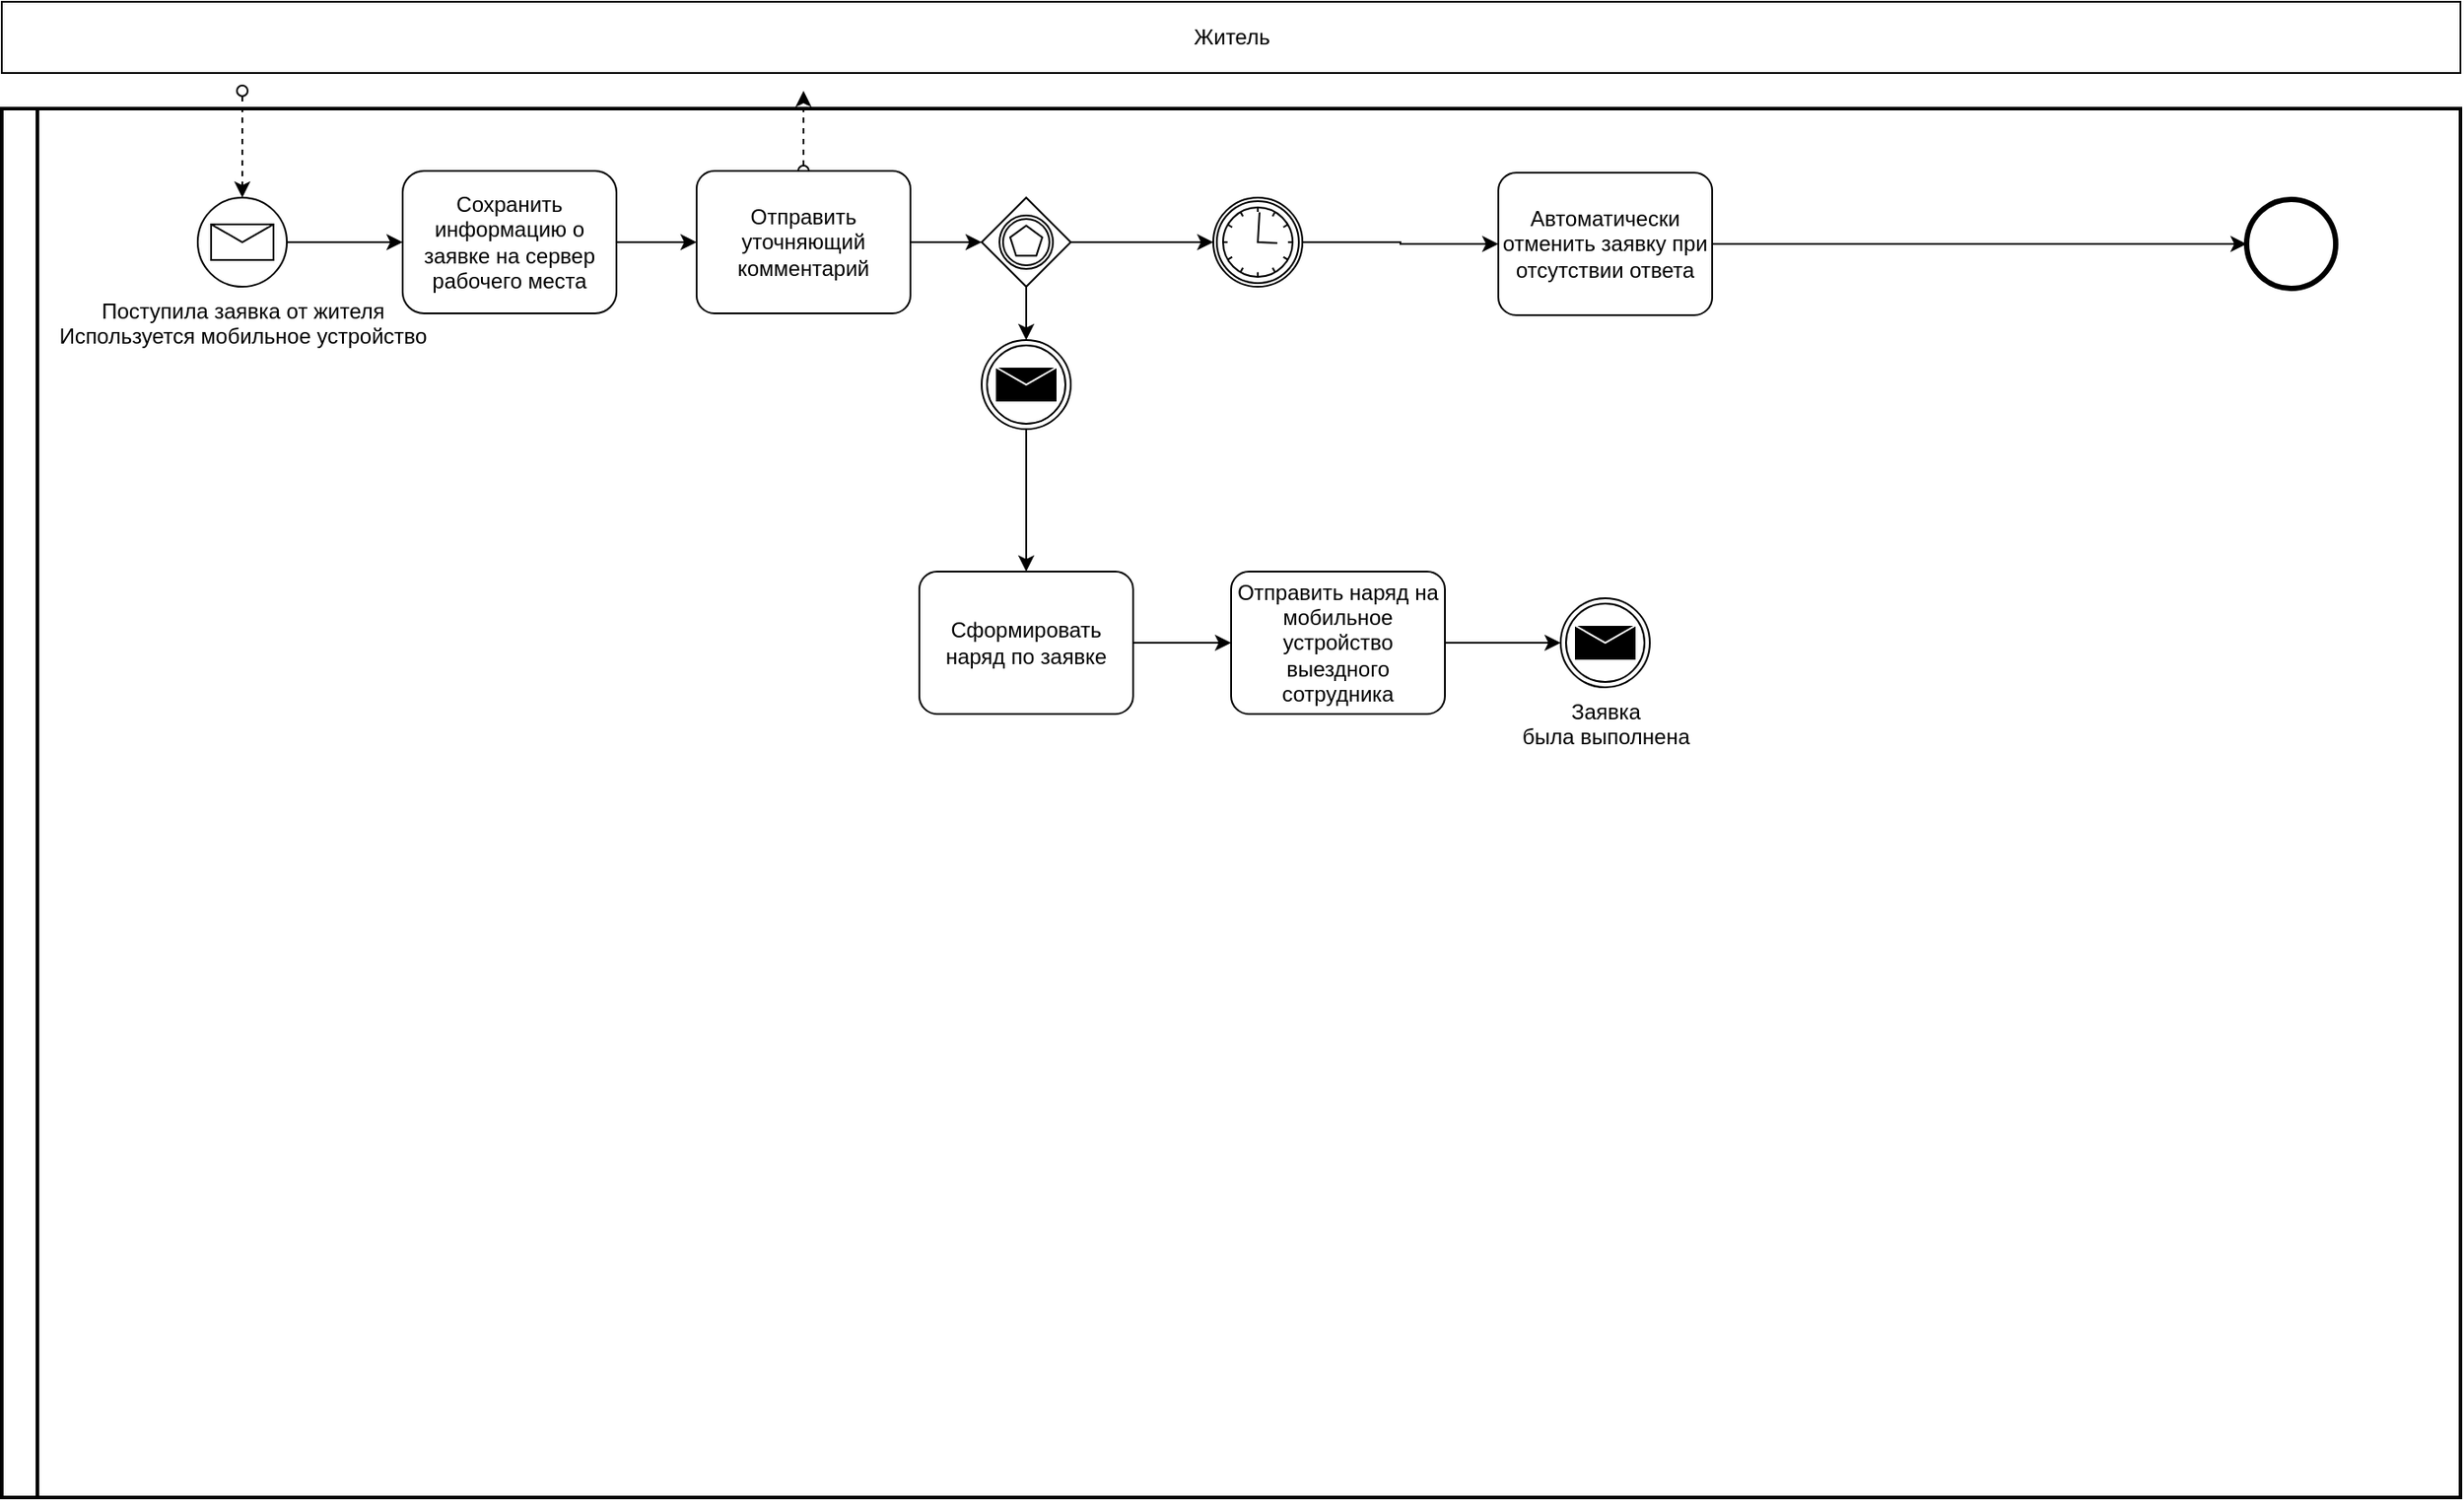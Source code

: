 <mxfile version="20.8.23" type="github">
  <diagram name="Page-1" id="2a216829-ef6e-dabb-86c1-c78162f3ba2b">
    <mxGraphModel dx="1886" dy="1009" grid="1" gridSize="10" guides="1" tooltips="1" connect="1" arrows="1" fold="1" page="1" pageScale="1" pageWidth="850" pageHeight="1100" background="none" math="0" shadow="0">
      <root>
        <mxCell id="0" />
        <mxCell id="1" parent="0" />
        <mxCell id="K206gTwYrIx2598Kz7eS-2" value="" style="swimlane;html=1;startSize=20;fontStyle=0;collapsible=0;horizontal=0;swimlaneLine=1;swimlaneFillColor=#ffffff;strokeWidth=2;whiteSpace=wrap;" vertex="1" parent="1">
          <mxGeometry x="80" y="150" width="1380" height="780" as="geometry" />
        </mxCell>
        <mxCell id="K206gTwYrIx2598Kz7eS-1" value="Поступила заявка от жителя&lt;br&gt;Используется мобильное устройство" style="points=[[0.145,0.145,0],[0.5,0,0],[0.855,0.145,0],[1,0.5,0],[0.855,0.855,0],[0.5,1,0],[0.145,0.855,0],[0,0.5,0]];shape=mxgraph.bpmn.event;html=1;verticalLabelPosition=bottom;labelBackgroundColor=#ffffff;verticalAlign=top;align=center;perimeter=ellipsePerimeter;outlineConnect=0;aspect=fixed;outline=standard;symbol=message;" vertex="1" parent="K206gTwYrIx2598Kz7eS-2">
          <mxGeometry x="110" y="50" width="50" height="50" as="geometry" />
        </mxCell>
        <mxCell id="K206gTwYrIx2598Kz7eS-53" style="edgeStyle=orthogonalEdgeStyle;rounded=0;orthogonalLoop=1;jettySize=auto;html=1;entryX=0;entryY=0.5;entryDx=0;entryDy=0;entryPerimeter=0;startArrow=none;startFill=0;" edge="1" parent="K206gTwYrIx2598Kz7eS-2" source="7a84cebc1def654-2" target="K206gTwYrIx2598Kz7eS-9">
          <mxGeometry relative="1" as="geometry" />
        </mxCell>
        <mxCell id="7a84cebc1def654-2" value="Сохранить информацию о заявке на сервер рабочего места" style="shape=ext;rounded=1;html=1;whiteSpace=wrap;" parent="K206gTwYrIx2598Kz7eS-2" vertex="1">
          <mxGeometry x="225" y="35" width="120" height="80" as="geometry" />
        </mxCell>
        <mxCell id="7a84cebc1def654-36" style="edgeStyle=orthogonalEdgeStyle;rounded=0;html=1;jettySize=auto;orthogonalLoop=1;exitX=1;exitY=0.5;exitDx=0;exitDy=0;exitPerimeter=0;" parent="K206gTwYrIx2598Kz7eS-2" source="K206gTwYrIx2598Kz7eS-1" target="7a84cebc1def654-2" edge="1">
          <mxGeometry relative="1" as="geometry">
            <mxPoint x="230" y="140" as="sourcePoint" />
          </mxGeometry>
        </mxCell>
        <mxCell id="K206gTwYrIx2598Kz7eS-11" style="edgeStyle=orthogonalEdgeStyle;rounded=0;orthogonalLoop=1;jettySize=auto;html=1;dashed=1;startArrow=oval;startFill=0;exitX=0.5;exitY=0;exitDx=0;exitDy=0;exitPerimeter=0;" edge="1" parent="K206gTwYrIx2598Kz7eS-2" source="K206gTwYrIx2598Kz7eS-9">
          <mxGeometry relative="1" as="geometry">
            <mxPoint x="450" y="-10" as="targetPoint" />
            <Array as="points">
              <mxPoint x="450" y="-10" />
            </Array>
          </mxGeometry>
        </mxCell>
        <mxCell id="K206gTwYrIx2598Kz7eS-13" style="edgeStyle=orthogonalEdgeStyle;rounded=0;orthogonalLoop=1;jettySize=auto;html=1;entryX=0;entryY=0.5;entryDx=0;entryDy=0;entryPerimeter=0;startArrow=none;startFill=0;" edge="1" parent="K206gTwYrIx2598Kz7eS-2" source="K206gTwYrIx2598Kz7eS-9" target="K206gTwYrIx2598Kz7eS-12">
          <mxGeometry relative="1" as="geometry" />
        </mxCell>
        <mxCell id="K206gTwYrIx2598Kz7eS-9" value="Отправить уточняющий комментарий" style="points=[[0.25,0,0],[0.5,0,0],[0.75,0,0],[1,0.25,0],[1,0.5,0],[1,0.75,0],[0.75,1,0],[0.5,1,0],[0.25,1,0],[0,0.75,0],[0,0.5,0],[0,0.25,0]];shape=mxgraph.bpmn.task;whiteSpace=wrap;rectStyle=rounded;size=10;html=1;taskMarker=abstract;" vertex="1" parent="K206gTwYrIx2598Kz7eS-2">
          <mxGeometry x="390" y="35" width="120" height="80" as="geometry" />
        </mxCell>
        <mxCell id="K206gTwYrIx2598Kz7eS-15" style="edgeStyle=orthogonalEdgeStyle;rounded=0;orthogonalLoop=1;jettySize=auto;html=1;entryX=0;entryY=0.5;entryDx=0;entryDy=0;entryPerimeter=0;startArrow=none;startFill=0;" edge="1" parent="K206gTwYrIx2598Kz7eS-2" source="K206gTwYrIx2598Kz7eS-12" target="K206gTwYrIx2598Kz7eS-14">
          <mxGeometry relative="1" as="geometry" />
        </mxCell>
        <mxCell id="K206gTwYrIx2598Kz7eS-17" style="edgeStyle=orthogonalEdgeStyle;rounded=0;orthogonalLoop=1;jettySize=auto;html=1;entryX=0.5;entryY=0;entryDx=0;entryDy=0;entryPerimeter=0;startArrow=none;startFill=0;" edge="1" parent="K206gTwYrIx2598Kz7eS-2" source="K206gTwYrIx2598Kz7eS-12" target="K206gTwYrIx2598Kz7eS-16">
          <mxGeometry relative="1" as="geometry" />
        </mxCell>
        <mxCell id="K206gTwYrIx2598Kz7eS-12" value="" style="points=[[0.25,0.25,0],[0.5,0,0],[0.75,0.25,0],[1,0.5,0],[0.75,0.75,0],[0.5,1,0],[0.25,0.75,0],[0,0.5,0]];shape=mxgraph.bpmn.gateway2;html=1;verticalLabelPosition=bottom;labelBackgroundColor=#ffffff;verticalAlign=top;align=center;perimeter=rhombusPerimeter;outlineConnect=0;outline=catching;symbol=multiple;" vertex="1" parent="K206gTwYrIx2598Kz7eS-2">
          <mxGeometry x="550" y="50" width="50" height="50" as="geometry" />
        </mxCell>
        <mxCell id="K206gTwYrIx2598Kz7eS-20" style="edgeStyle=orthogonalEdgeStyle;rounded=0;orthogonalLoop=1;jettySize=auto;html=1;entryX=0;entryY=0.5;entryDx=0;entryDy=0;entryPerimeter=0;startArrow=none;startFill=0;" edge="1" parent="K206gTwYrIx2598Kz7eS-2" source="K206gTwYrIx2598Kz7eS-14" target="K206gTwYrIx2598Kz7eS-19">
          <mxGeometry relative="1" as="geometry" />
        </mxCell>
        <mxCell id="K206gTwYrIx2598Kz7eS-14" value="" style="points=[[0.145,0.145,0],[0.5,0,0],[0.855,0.145,0],[1,0.5,0],[0.855,0.855,0],[0.5,1,0],[0.145,0.855,0],[0,0.5,0]];shape=mxgraph.bpmn.event;html=1;verticalLabelPosition=bottom;labelBackgroundColor=#ffffff;verticalAlign=top;align=center;perimeter=ellipsePerimeter;outlineConnect=0;aspect=fixed;outline=boundInt;symbol=timer;" vertex="1" parent="K206gTwYrIx2598Kz7eS-2">
          <mxGeometry x="680" y="50" width="50" height="50" as="geometry" />
        </mxCell>
        <mxCell id="K206gTwYrIx2598Kz7eS-24" style="edgeStyle=orthogonalEdgeStyle;rounded=0;orthogonalLoop=1;jettySize=auto;html=1;entryX=0.5;entryY=0;entryDx=0;entryDy=0;entryPerimeter=0;startArrow=none;startFill=0;exitX=0.5;exitY=1;exitDx=0;exitDy=0;exitPerimeter=0;" edge="1" parent="K206gTwYrIx2598Kz7eS-2" source="K206gTwYrIx2598Kz7eS-16" target="K206gTwYrIx2598Kz7eS-23">
          <mxGeometry relative="1" as="geometry" />
        </mxCell>
        <mxCell id="K206gTwYrIx2598Kz7eS-16" value="" style="points=[[0.145,0.145,0],[0.5,0,0],[0.855,0.145,0],[1,0.5,0],[0.855,0.855,0],[0.5,1,0],[0.145,0.855,0],[0,0.5,0]];shape=mxgraph.bpmn.event;html=1;verticalLabelPosition=bottom;labelBackgroundColor=#ffffff;verticalAlign=top;align=center;perimeter=ellipsePerimeter;outlineConnect=0;aspect=fixed;outline=throwing;symbol=message;" vertex="1" parent="K206gTwYrIx2598Kz7eS-2">
          <mxGeometry x="550" y="130" width="50" height="50" as="geometry" />
        </mxCell>
        <mxCell id="K206gTwYrIx2598Kz7eS-22" style="edgeStyle=orthogonalEdgeStyle;rounded=0;orthogonalLoop=1;jettySize=auto;html=1;entryX=0;entryY=0.5;entryDx=0;entryDy=0;entryPerimeter=0;startArrow=none;startFill=0;" edge="1" parent="K206gTwYrIx2598Kz7eS-2" source="K206gTwYrIx2598Kz7eS-19" target="K206gTwYrIx2598Kz7eS-21">
          <mxGeometry relative="1" as="geometry" />
        </mxCell>
        <mxCell id="K206gTwYrIx2598Kz7eS-19" value="Автоматически отменить заявку при отсутствии ответа" style="points=[[0.25,0,0],[0.5,0,0],[0.75,0,0],[1,0.25,0],[1,0.5,0],[1,0.75,0],[0.75,1,0],[0.5,1,0],[0.25,1,0],[0,0.75,0],[0,0.5,0],[0,0.25,0]];shape=mxgraph.bpmn.task;whiteSpace=wrap;rectStyle=rounded;size=10;html=1;taskMarker=abstract;" vertex="1" parent="K206gTwYrIx2598Kz7eS-2">
          <mxGeometry x="840" y="36" width="120" height="80" as="geometry" />
        </mxCell>
        <mxCell id="K206gTwYrIx2598Kz7eS-21" value="" style="points=[[0.145,0.145,0],[0.5,0,0],[0.855,0.145,0],[1,0.5,0],[0.855,0.855,0],[0.5,1,0],[0.145,0.855,0],[0,0.5,0]];shape=mxgraph.bpmn.event;html=1;verticalLabelPosition=bottom;labelBackgroundColor=#ffffff;verticalAlign=top;align=center;perimeter=ellipsePerimeter;outlineConnect=0;aspect=fixed;outline=end;symbol=terminate2;" vertex="1" parent="K206gTwYrIx2598Kz7eS-2">
          <mxGeometry x="1260" y="51" width="50" height="50" as="geometry" />
        </mxCell>
        <mxCell id="K206gTwYrIx2598Kz7eS-45" style="edgeStyle=orthogonalEdgeStyle;rounded=0;orthogonalLoop=1;jettySize=auto;html=1;startArrow=none;startFill=0;" edge="1" parent="K206gTwYrIx2598Kz7eS-2" source="K206gTwYrIx2598Kz7eS-23" target="K206gTwYrIx2598Kz7eS-44">
          <mxGeometry relative="1" as="geometry" />
        </mxCell>
        <mxCell id="K206gTwYrIx2598Kz7eS-23" value="Сформировать наряд по заявке" style="points=[[0.25,0,0],[0.5,0,0],[0.75,0,0],[1,0.25,0],[1,0.5,0],[1,0.75,0],[0.75,1,0],[0.5,1,0],[0.25,1,0],[0,0.75,0],[0,0.5,0],[0,0.25,0]];shape=mxgraph.bpmn.task;whiteSpace=wrap;rectStyle=rounded;size=10;html=1;taskMarker=abstract;" vertex="1" parent="K206gTwYrIx2598Kz7eS-2">
          <mxGeometry x="515" y="260" width="120" height="80" as="geometry" />
        </mxCell>
        <mxCell id="K206gTwYrIx2598Kz7eS-51" style="edgeStyle=orthogonalEdgeStyle;rounded=0;orthogonalLoop=1;jettySize=auto;html=1;startArrow=none;startFill=0;" edge="1" parent="K206gTwYrIx2598Kz7eS-2" source="K206gTwYrIx2598Kz7eS-44" target="K206gTwYrIx2598Kz7eS-50">
          <mxGeometry relative="1" as="geometry" />
        </mxCell>
        <mxCell id="K206gTwYrIx2598Kz7eS-44" value="Отправить наряд на мобильное устройство выездного сотрудника" style="points=[[0.25,0,0],[0.5,0,0],[0.75,0,0],[1,0.25,0],[1,0.5,0],[1,0.75,0],[0.75,1,0],[0.5,1,0],[0.25,1,0],[0,0.75,0],[0,0.5,0],[0,0.25,0]];shape=mxgraph.bpmn.task;whiteSpace=wrap;rectStyle=rounded;size=10;html=1;taskMarker=abstract;" vertex="1" parent="K206gTwYrIx2598Kz7eS-2">
          <mxGeometry x="690" y="260" width="120" height="80" as="geometry" />
        </mxCell>
        <mxCell id="K206gTwYrIx2598Kz7eS-50" value="Заявка &lt;br&gt;была выполнена" style="points=[[0.145,0.145,0],[0.5,0,0],[0.855,0.145,0],[1,0.5,0],[0.855,0.855,0],[0.5,1,0],[0.145,0.855,0],[0,0.5,0]];shape=mxgraph.bpmn.event;html=1;verticalLabelPosition=bottom;labelBackgroundColor=#ffffff;verticalAlign=top;align=center;perimeter=ellipsePerimeter;outlineConnect=0;aspect=fixed;outline=throwing;symbol=message;" vertex="1" parent="K206gTwYrIx2598Kz7eS-2">
          <mxGeometry x="875" y="275" width="50" height="50" as="geometry" />
        </mxCell>
        <mxCell id="K206gTwYrIx2598Kz7eS-5" value="" style="swimlane;html=1;startSize=20;fontStyle=0;collapsible=0;horizontal=0;swimlaneLine=0;fillColor=none;whiteSpace=wrap;" vertex="1" parent="1">
          <mxGeometry x="80" y="90" width="1380" height="40" as="geometry" />
        </mxCell>
        <mxCell id="K206gTwYrIx2598Kz7eS-6" value="Житель" style="text;html=1;align=center;verticalAlign=middle;resizable=0;points=[];autosize=1;strokeColor=none;fillColor=none;" vertex="1" parent="K206gTwYrIx2598Kz7eS-5">
          <mxGeometry x="655" y="5" width="70" height="30" as="geometry" />
        </mxCell>
        <mxCell id="K206gTwYrIx2598Kz7eS-7" value="" style="edgeStyle=none;orthogonalLoop=1;jettySize=auto;html=1;rounded=0;entryX=0.5;entryY=0;entryDx=0;entryDy=0;entryPerimeter=0;startArrow=oval;startFill=0;dashed=1;" edge="1" parent="1" target="K206gTwYrIx2598Kz7eS-1">
          <mxGeometry width="100" relative="1" as="geometry">
            <mxPoint x="215" y="140" as="sourcePoint" />
            <mxPoint x="250" y="140" as="targetPoint" />
            <Array as="points" />
          </mxGeometry>
        </mxCell>
      </root>
    </mxGraphModel>
  </diagram>
</mxfile>
